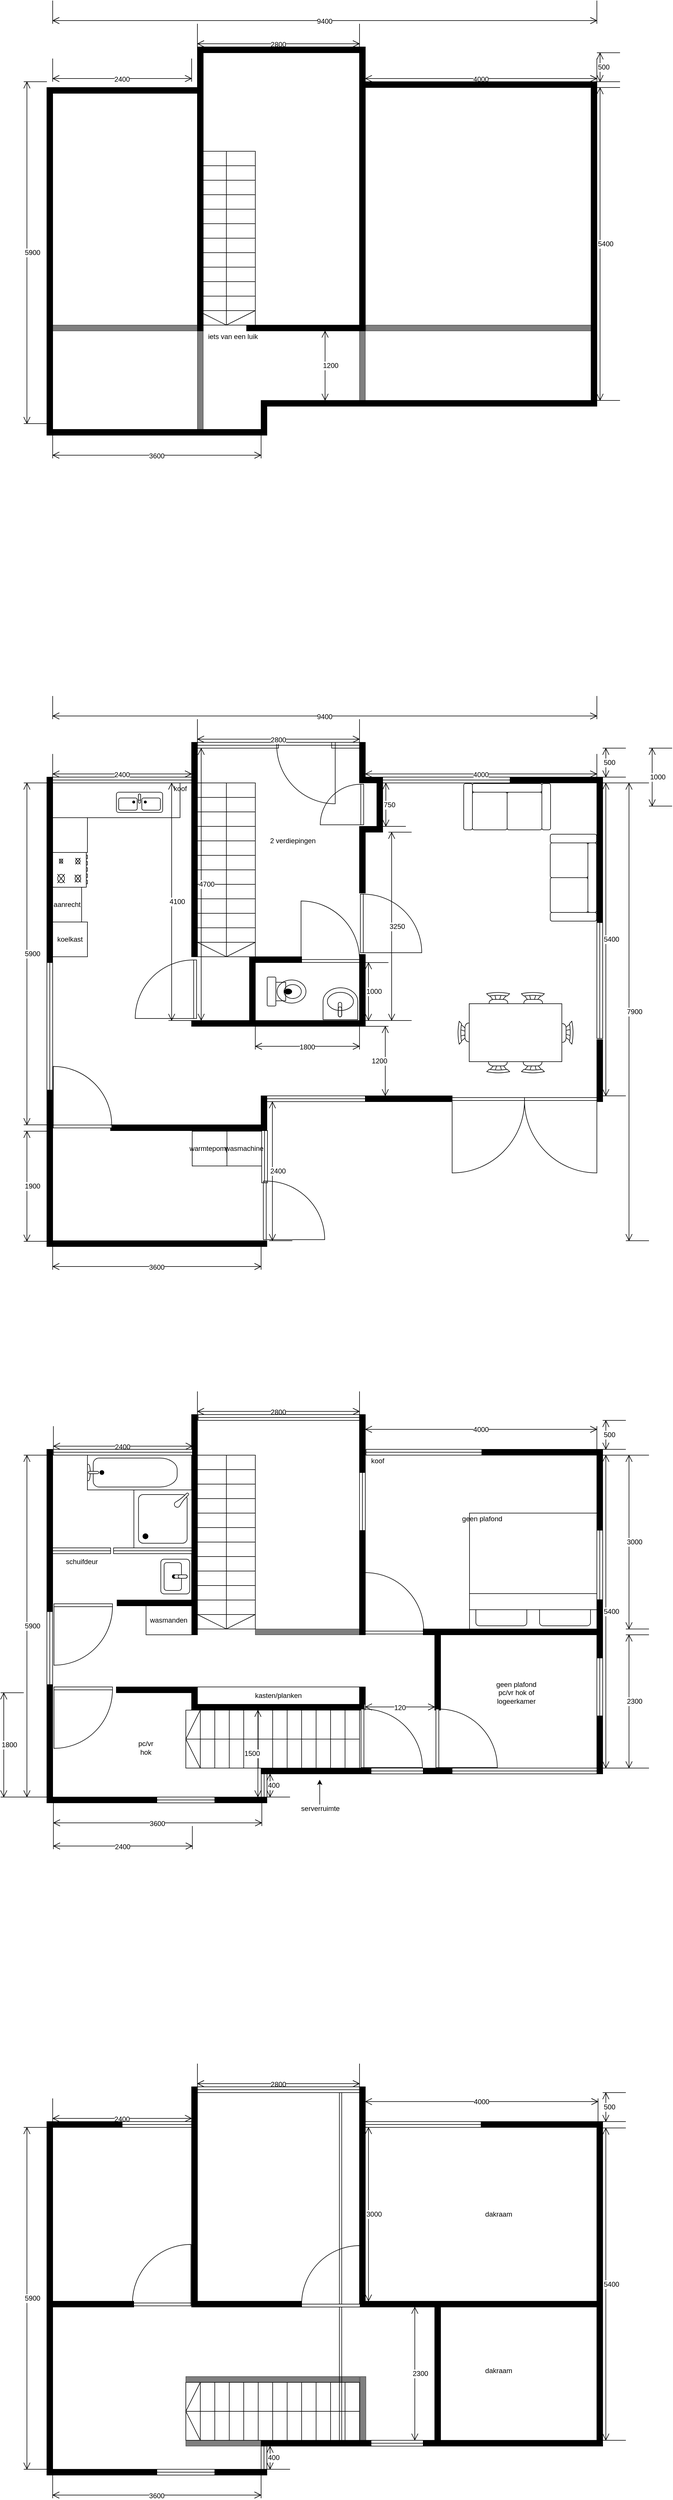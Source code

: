 <mxfile version="12.4.2" type="device" pages="1"><diagram name="Page-1" id="38b20595-45e3-9b7f-d5ca-b57f44c5b66d"><mxGraphModel dx="2062" dy="1190" grid="1" gridSize="10" guides="1" tooltips="1" connect="0" arrows="0" fold="1" page="1" pageScale="1" pageWidth="1654" pageHeight="1169" background="#ffffff" math="0" shadow="0"><root><mxCell id="0"/><mxCell id="1" parent="0"/><mxCell id="gJJ7Ahk2cmXZsZUWzISn-1" value="" style="verticalLabelPosition=bottom;html=1;verticalAlign=top;align=center;shape=mxgraph.floorplan.stairs;direction=west;" parent="1" vertex="1"><mxGeometry x="530" y="4110" width="300" height="100" as="geometry"/></mxCell><mxCell id="1JDMGnojku8wExI22cnZ-4" value="" style="verticalLabelPosition=bottom;html=1;verticalAlign=top;align=center;shape=mxgraph.floorplan.wall;fillColor=#000000;direction=south;" parent="1" vertex="1"><mxGeometry x="290" y="1340" width="10" height="320" as="geometry"/></mxCell><mxCell id="1JDMGnojku8wExI22cnZ-6" value="" style="verticalLabelPosition=bottom;html=1;verticalAlign=top;align=center;shape=mxgraph.floorplan.stairs;direction=south;fillColor=none;rotation=0;" parent="1" vertex="1"><mxGeometry x="550" y="1350" width="100" height="300" as="geometry"/></mxCell><mxCell id="1JDMGnojku8wExI22cnZ-8" value="" style="rounded=0;whiteSpace=wrap;html=1;fillColor=none;" parent="1" vertex="1"><mxGeometry x="300" y="1350" width="220" height="60" as="geometry"/></mxCell><mxCell id="1JDMGnojku8wExI22cnZ-10" value="koelkast" style="rounded=0;whiteSpace=wrap;html=1;fillColor=none;" parent="1" vertex="1"><mxGeometry x="300" y="1590" width="60" height="60" as="geometry"/></mxCell><mxCell id="1JDMGnojku8wExI22cnZ-11" value="aanrecht" style="rounded=0;whiteSpace=wrap;html=1;fillColor=none;" parent="1" vertex="1"><mxGeometry x="300" y="1530" width="50" height="60" as="geometry"/></mxCell><mxCell id="1JDMGnojku8wExI22cnZ-14" value="" style="verticalLabelPosition=bottom;html=1;verticalAlign=top;align=center;shape=mxgraph.floorplan.doorRight;aspect=fixed;fillColor=none;" parent="1" vertex="1"><mxGeometry x="687" y="1280" width="101" height="107.29" as="geometry"/></mxCell><UserObject label="2 verdiepingen" placeholders="1" name="Variable" id="1JDMGnojku8wExI22cnZ-18"><mxCell style="text;html=1;strokeColor=none;fillColor=none;align=center;verticalAlign=middle;whiteSpace=wrap;overflow=hidden;" parent="1" vertex="1"><mxGeometry x="670" y="1440" width="90" height="20" as="geometry"/></mxCell></UserObject><mxCell id="1JDMGnojku8wExI22cnZ-28" value="" style="verticalLabelPosition=bottom;html=1;verticalAlign=top;align=center;shape=mxgraph.floorplan.wallCorner;fillColor=#000000;direction=south;" parent="1" vertex="1"><mxGeometry x="1090" y="1340" width="160" height="250" as="geometry"/></mxCell><mxCell id="1JDMGnojku8wExI22cnZ-29" value="" style="verticalLabelPosition=bottom;html=1;verticalAlign=top;align=center;shape=mxgraph.floorplan.window;fillColor=none;" parent="1" vertex="1"><mxGeometry x="870" y="1340" width="220" height="10" as="geometry"/></mxCell><mxCell id="1JDMGnojku8wExI22cnZ-30" value="" style="verticalLabelPosition=bottom;html=1;verticalAlign=top;align=center;shape=mxgraph.floorplan.window;fillColor=none;" parent="1" vertex="1"><mxGeometry x="550" y="1280" width="140" height="10" as="geometry"/></mxCell><mxCell id="1JDMGnojku8wExI22cnZ-32" value="" style="verticalLabelPosition=bottom;html=1;verticalAlign=top;align=center;shape=mxgraph.floorplan.window;fillColor=none;" parent="1" vertex="1"><mxGeometry x="300" y="1340" width="240" height="10" as="geometry"/></mxCell><mxCell id="1JDMGnojku8wExI22cnZ-33" value="" style="verticalLabelPosition=bottom;html=1;verticalAlign=top;align=center;shape=mxgraph.floorplan.doorLeft;aspect=fixed;fillColor=none;rotation=-90;" parent="1" vertex="1"><mxGeometry x="834.5" y="1538.94" width="101" height="107.06" as="geometry"/></mxCell><mxCell id="1JDMGnojku8wExI22cnZ-53" value="" style="verticalLabelPosition=bottom;html=1;verticalAlign=top;align=center;shape=mxgraph.floorplan.sink_double;fillColor=none;" parent="1" vertex="1"><mxGeometry x="410" y="1366" width="80" height="35" as="geometry"/></mxCell><mxCell id="1JDMGnojku8wExI22cnZ-55" value="" style="verticalLabelPosition=bottom;html=1;verticalAlign=top;align=center;shape=mxgraph.floorplan.toilet;fillColor=none;rotation=-90;" parent="1" vertex="1"><mxGeometry x="679" y="1676.5" width="50" height="67" as="geometry"/></mxCell><mxCell id="1JDMGnojku8wExI22cnZ-57" value="" style="verticalLabelPosition=bottom;html=1;verticalAlign=top;align=center;shape=mxgraph.floorplan.wall;fillColor=#000000;direction=south;" parent="1" vertex="1"><mxGeometry x="830" y="1646" width="10" height="114" as="geometry"/></mxCell><mxCell id="1JDMGnojku8wExI22cnZ-59" value="" style="verticalLabelPosition=bottom;html=1;verticalAlign=top;align=center;shape=mxgraph.floorplan.doorRight;aspect=fixed;fillColor=none;rotation=-180;" parent="1" vertex="1"><mxGeometry x="729" y="1552.5" width="101" height="107.29" as="geometry"/></mxCell><mxCell id="1JDMGnojku8wExI22cnZ-61" value="" style="verticalLabelPosition=bottom;html=1;verticalAlign=top;align=center;shape=mxgraph.floorplan.sink_1;fillColor=none;rotation=180;" parent="1" vertex="1"><mxGeometry x="767" y="1703.5" width="60" height="55" as="geometry"/></mxCell><mxCell id="1JDMGnojku8wExI22cnZ-64" value="" style="verticalLabelPosition=bottom;html=1;verticalAlign=top;align=center;shape=mxgraph.floorplan.doorDouble;aspect=fixed;fillColor=none;" parent="1" vertex="1"><mxGeometry x="990" y="1893" width="250" height="133" as="geometry"/></mxCell><mxCell id="1JDMGnojku8wExI22cnZ-66" value="" style="verticalLabelPosition=bottom;html=1;verticalAlign=top;align=center;shape=mxgraph.floorplan.window;fillColor=none;" parent="1" vertex="1"><mxGeometry x="670" y="1890" width="170" height="10" as="geometry"/></mxCell><mxCell id="1JDMGnojku8wExI22cnZ-67" value="" style="verticalLabelPosition=bottom;html=1;verticalAlign=top;align=center;shape=mxgraph.floorplan.window;fillColor=none;" parent="1" vertex="1"><mxGeometry x="782" y="1280" width="48" height="10" as="geometry"/></mxCell><mxCell id="1JDMGnojku8wExI22cnZ-68" value="" style="verticalLabelPosition=bottom;html=1;verticalAlign=top;align=center;shape=mxgraph.floorplan.doorLeft;aspect=fixed;fillColor=none;rotation=-90;" parent="1" vertex="1"><mxGeometry x="667" y="2034" width="101" height="107.29" as="geometry"/></mxCell><mxCell id="1JDMGnojku8wExI22cnZ-70" value="" style="verticalLabelPosition=bottom;html=1;verticalAlign=top;align=center;shape=mxgraph.floorplan.window;fillColor=none;rotation=0;direction=south;" parent="1" vertex="1"><mxGeometry x="661" y="1950" width="10" height="90" as="geometry"/></mxCell><mxCell id="1JDMGnojku8wExI22cnZ-74" value="" style="verticalLabelPosition=bottom;html=1;verticalAlign=top;align=center;shape=mxgraph.floorplan.wall;fillColor=#000000;" parent="1" vertex="1"><mxGeometry x="400" y="1940" width="270" height="10" as="geometry"/></mxCell><mxCell id="1JDMGnojku8wExI22cnZ-80" value="" style="verticalLabelPosition=bottom;html=1;verticalAlign=top;align=center;shape=mxgraph.floorplan.window;fillColor=none;rotation=0;direction=south;" parent="1" vertex="1"><mxGeometry x="290" y="1658" width="10" height="227" as="geometry"/></mxCell><mxCell id="1JDMGnojku8wExI22cnZ-93" value="" style="verticalLabelPosition=bottom;html=1;verticalAlign=top;align=center;shape=mxgraph.floorplan.wallCorner;fillColor=#000000;direction=north;" parent="1" vertex="1"><mxGeometry x="290" y="1880" width="380" height="270" as="geometry"/></mxCell><mxCell id="1JDMGnojku8wExI22cnZ-94" value="" style="verticalLabelPosition=bottom;html=1;verticalAlign=top;align=center;shape=mxgraph.floorplan.window;fillColor=none;rotation=0;direction=south;" parent="1" vertex="1"><mxGeometry x="1240" y="1591" width="10" height="200" as="geometry"/></mxCell><mxCell id="1JDMGnojku8wExI22cnZ-95" value="" style="verticalLabelPosition=bottom;html=1;verticalAlign=top;align=center;shape=mxgraph.floorplan.wall;fillColor=#000000;direction=south;" parent="1" vertex="1"><mxGeometry x="1240" y="1793" width="10" height="107" as="geometry"/></mxCell><mxCell id="1JDMGnojku8wExI22cnZ-96" value="1200" style="shape=dimension;direction=north;whiteSpace=wrap;html=1;align=right;points=[];verticalAlign=middle;labelBackgroundColor=#ffffff;fillColor=none;" parent="1" vertex="1"><mxGeometry x="840" y="1770" width="40" height="120" as="geometry"/></mxCell><mxCell id="1JDMGnojku8wExI22cnZ-99" value="" style="verticalLabelPosition=bottom;html=1;verticalAlign=top;align=center;shape=mxgraph.floorplan.wall;fillColor=#000000;" parent="1" vertex="1"><mxGeometry x="840" y="1890" width="150" height="10" as="geometry"/></mxCell><mxCell id="1JDMGnojku8wExI22cnZ-100" value="" style="verticalLabelPosition=bottom;html=1;verticalAlign=top;align=center;shape=mxgraph.floorplan.wall;fillColor=#000000;direction=south;" parent="1" vertex="1"><mxGeometry x="660" y="1890" width="10" height="50" as="geometry"/></mxCell><mxCell id="1JDMGnojku8wExI22cnZ-106" value="2400" style="shape=dimension;whiteSpace=wrap;html=1;align=center;points=[];verticalAlign=bottom;spacingBottom=-5;labelBackgroundColor=#ffffff;fillColor=none;" parent="1" vertex="1"><mxGeometry x="300" y="1300" width="240" height="40" as="geometry"/></mxCell><mxCell id="1JDMGnojku8wExI22cnZ-107" value="2800" style="shape=dimension;whiteSpace=wrap;html=1;align=center;points=[];verticalAlign=bottom;spacingBottom=-5;labelBackgroundColor=#ffffff;fillColor=none;" parent="1" vertex="1"><mxGeometry x="550" y="1240" width="280" height="40" as="geometry"/></mxCell><mxCell id="1JDMGnojku8wExI22cnZ-108" value="9400" style="shape=dimension;whiteSpace=wrap;html=1;align=center;points=[];verticalAlign=bottom;spacingBottom=-5;labelBackgroundColor=#ffffff;fillColor=none;" parent="1" vertex="1"><mxGeometry x="300" width="940" height="40" as="geometry"/></mxCell><mxCell id="1JDMGnojku8wExI22cnZ-109" value="7900" style="shape=dimension;direction=south;whiteSpace=wrap;html=1;align=left;points=[];verticalAlign=middle;labelBackgroundColor=#ffffff;fillColor=none;" parent="1" vertex="1"><mxGeometry x="1290" y="1350" width="40" height="790" as="geometry"/></mxCell><mxCell id="1JDMGnojku8wExI22cnZ-111" value="5400" style="shape=dimension;direction=south;whiteSpace=wrap;html=1;align=left;points=[];verticalAlign=middle;labelBackgroundColor=#ffffff;fillColor=none;" parent="1" vertex="1"><mxGeometry x="1250" y="1350" width="40" height="540" as="geometry"/></mxCell><mxCell id="1JDMGnojku8wExI22cnZ-112" value="2400&lt;br&gt;" style="shape=dimension;direction=south;whiteSpace=wrap;html=1;align=left;points=[];verticalAlign=middle;labelBackgroundColor=#ffffff;fillColor=none;" parent="1" vertex="1"><mxGeometry x="674" y="1900" width="40" height="240" as="geometry"/></mxCell><mxCell id="1JDMGnojku8wExI22cnZ-113" value="500" style="shape=dimension;direction=south;whiteSpace=wrap;html=1;align=left;points=[];verticalAlign=middle;labelBackgroundColor=#ffffff;fillColor=none;" parent="1" vertex="1"><mxGeometry x="1250" y="1290" width="40" height="50" as="geometry"/></mxCell><mxCell id="sP8TrKM2C8Txnygdj8B0-2" value="4000" style="shape=dimension;direction=west;whiteSpace=wrap;html=1;align=center;points=[];verticalAlign=top;spacingTop=-8;labelBackgroundColor=#ffffff;fillColor=none;" parent="1" vertex="1"><mxGeometry x="840" y="2460" width="400" height="40" as="geometry"/></mxCell><mxCell id="sP8TrKM2C8Txnygdj8B0-3" value="2400" style="shape=dimension;whiteSpace=wrap;html=1;align=center;points=[];verticalAlign=bottom;spacingBottom=-5;labelBackgroundColor=#ffffff;fillColor=none;" parent="1" vertex="1"><mxGeometry x="301.25" y="2460" width="240" height="40" as="geometry"/></mxCell><mxCell id="sP8TrKM2C8Txnygdj8B0-4" value="2800" style="shape=dimension;whiteSpace=wrap;html=1;align=center;points=[];verticalAlign=bottom;spacingBottom=-5;labelBackgroundColor=#ffffff;fillColor=none;" parent="1" vertex="1"><mxGeometry x="550" y="2400" width="280" height="40" as="geometry"/></mxCell><mxCell id="sP8TrKM2C8Txnygdj8B0-5" value="500" style="shape=dimension;direction=south;whiteSpace=wrap;html=1;align=left;points=[];verticalAlign=middle;labelBackgroundColor=#ffffff;fillColor=none;" parent="1" vertex="1"><mxGeometry x="1250" y="2450" width="40" height="50" as="geometry"/></mxCell><mxCell id="sP8TrKM2C8Txnygdj8B0-6" value="" style="verticalLabelPosition=bottom;html=1;verticalAlign=top;align=center;shape=mxgraph.floorplan.window;" parent="1" vertex="1"><mxGeometry x="551.25" y="2440" width="280" height="10" as="geometry"/></mxCell><mxCell id="sP8TrKM2C8Txnygdj8B0-15" value="5400" style="shape=dimension;direction=south;whiteSpace=wrap;html=1;align=left;points=[];verticalAlign=middle;labelBackgroundColor=#ffffff;fillColor=none;" parent="1" vertex="1"><mxGeometry x="1250" y="2510" width="40" height="540" as="geometry"/></mxCell><mxCell id="sP8TrKM2C8Txnygdj8B0-16" value="" style="verticalLabelPosition=bottom;html=1;verticalAlign=top;align=center;shape=mxgraph.floorplan.wallCorner;fillColor=#000000;direction=north;" parent="1" vertex="1"><mxGeometry x="290" y="2905" width="190" height="205" as="geometry"/></mxCell><mxCell id="sP8TrKM2C8Txnygdj8B0-17" value="" style="verticalLabelPosition=bottom;html=1;verticalAlign=top;align=center;shape=mxgraph.floorplan.wallCorner;fillColor=#000000;direction=south;" parent="1" vertex="1"><mxGeometry x="1040" y="2500" width="210" height="140" as="geometry"/></mxCell><mxCell id="sP8TrKM2C8Txnygdj8B0-18" value="3600" style="shape=dimension;whiteSpace=wrap;html=1;align=center;points=[];verticalAlign=bottom;spacingBottom=-5;labelBackgroundColor=#ffffff;" parent="1" vertex="1"><mxGeometry x="300" y="2150" width="360" height="40" as="geometry"/></mxCell><mxCell id="sP8TrKM2C8Txnygdj8B0-19" value="3600" style="shape=dimension;whiteSpace=wrap;html=1;align=center;points=[];verticalAlign=bottom;spacingBottom=-5;labelBackgroundColor=#ffffff;" parent="1" vertex="1"><mxGeometry x="301.25" y="3110" width="360" height="40" as="geometry"/></mxCell><mxCell id="sP8TrKM2C8Txnygdj8B0-20" value="" style="verticalLabelPosition=bottom;html=1;verticalAlign=top;align=center;shape=mxgraph.floorplan.wall;fillColor=#000000;" parent="1" vertex="1"><mxGeometry x="660" y="3050" width="190" height="10" as="geometry"/></mxCell><mxCell id="sP8TrKM2C8Txnygdj8B0-22" value="" style="verticalLabelPosition=bottom;html=1;verticalAlign=top;align=center;shape=mxgraph.floorplan.wall;fillColor=#000000;direction=south;" parent="1" vertex="1"><mxGeometry x="830" y="2440" width="10" height="380" as="geometry"/></mxCell><mxCell id="sP8TrKM2C8Txnygdj8B0-23" value="" style="verticalLabelPosition=bottom;html=1;verticalAlign=top;align=center;shape=mxgraph.floorplan.wall;fillColor=#000000;direction=south;" parent="1" vertex="1"><mxGeometry x="540" y="2440" width="10" height="380" as="geometry"/></mxCell><mxCell id="sP8TrKM2C8Txnygdj8B0-25" value="" style="verticalLabelPosition=bottom;html=1;verticalAlign=top;align=center;shape=mxgraph.floorplan.window;" parent="1" vertex="1"><mxGeometry x="301.25" y="2500" width="240" height="10" as="geometry"/></mxCell><mxCell id="sP8TrKM2C8Txnygdj8B0-26" value="" style="verticalLabelPosition=bottom;html=1;verticalAlign=top;align=center;shape=mxgraph.floorplan.bathtub;" parent="1" vertex="1"><mxGeometry x="360" y="2510" width="180" height="60" as="geometry"/></mxCell><mxCell id="sP8TrKM2C8Txnygdj8B0-27" value="" style="verticalLabelPosition=bottom;html=1;verticalAlign=top;align=center;shape=mxgraph.floorplan.shower;rotation=0;direction=east;" parent="1" vertex="1"><mxGeometry x="440.25" y="2570" width="100" height="100" as="geometry"/></mxCell><mxCell id="sP8TrKM2C8Txnygdj8B0-28" value="" style="verticalLabelPosition=bottom;html=1;verticalAlign=top;align=center;shape=mxgraph.floorplan.doorLeft;aspect=fixed;" parent="1" vertex="1"><mxGeometry x="302.25" y="2766.5" width="101" height="107.29" as="geometry"/></mxCell><mxCell id="sP8TrKM2C8Txnygdj8B0-29" value="" style="verticalLabelPosition=bottom;html=1;verticalAlign=top;align=center;shape=mxgraph.floorplan.wall;fillColor=#000000;" parent="1" vertex="1"><mxGeometry x="411.25" y="2760" width="130" height="10" as="geometry"/></mxCell><mxCell id="sP8TrKM2C8Txnygdj8B0-30" value="" style="verticalLabelPosition=bottom;html=1;verticalAlign=top;align=center;shape=mxgraph.floorplan.chair;shadow=0;" parent="1" vertex="1"><mxGeometry x="1049.5" y="1711" width="40" height="52" as="geometry"/></mxCell><mxCell id="sP8TrKM2C8Txnygdj8B0-31" value="" style="verticalLabelPosition=bottom;html=1;verticalAlign=top;align=center;shape=mxgraph.floorplan.chair;shadow=0;direction=west;" parent="1" vertex="1"><mxGeometry x="1049.5" y="1799" width="40" height="52" as="geometry"/></mxCell><mxCell id="sP8TrKM2C8Txnygdj8B0-32" value="" style="verticalLabelPosition=bottom;html=1;verticalAlign=top;align=center;shape=mxgraph.floorplan.chair;shadow=0;direction=north;" parent="1" vertex="1"><mxGeometry x="999.5" y="1761" width="52" height="40" as="geometry"/></mxCell><mxCell id="sP8TrKM2C8Txnygdj8B0-33" value="" style="verticalLabelPosition=bottom;html=1;verticalAlign=top;align=center;shape=mxgraph.floorplan.chair;shadow=0;direction=south;" parent="1" vertex="1"><mxGeometry x="1147.5" y="1761" width="52" height="40" as="geometry"/></mxCell><mxCell id="sP8TrKM2C8Txnygdj8B0-34" value="" style="verticalLabelPosition=bottom;html=1;verticalAlign=top;align=center;shape=mxgraph.floorplan.chair;shadow=0;" parent="1" vertex="1"><mxGeometry x="1109.5" y="1711" width="40" height="52" as="geometry"/></mxCell><mxCell id="sP8TrKM2C8Txnygdj8B0-35" value="" style="verticalLabelPosition=bottom;html=1;verticalAlign=top;align=center;shape=mxgraph.floorplan.chair;shadow=0;direction=west;" parent="1" vertex="1"><mxGeometry x="1109.5" y="1799" width="40" height="52" as="geometry"/></mxCell><mxCell id="sP8TrKM2C8Txnygdj8B0-36" value="" style="shape=rect;shadow=0;" parent="1" vertex="1"><mxGeometry x="1019.5" y="1731" width="160" height="100" as="geometry"/></mxCell><mxCell id="sP8TrKM2C8Txnygdj8B0-40" value="" style="verticalLabelPosition=bottom;html=1;verticalAlign=top;align=center;shape=mxgraph.floorplan.doorRight;aspect=fixed;rotation=0;direction=west;" parent="1" vertex="1"><mxGeometry x="840" y="2711.35" width="101" height="107.29" as="geometry"/></mxCell><mxCell id="sP8TrKM2C8Txnygdj8B0-41" value="" style="verticalLabelPosition=bottom;html=1;verticalAlign=top;align=center;shape=mxgraph.floorplan.wall;fillColor=#000000;" parent="1" vertex="1"><mxGeometry x="940" y="2810" width="300" height="10" as="geometry"/></mxCell><mxCell id="sP8TrKM2C8Txnygdj8B0-42" value="" style="verticalLabelPosition=bottom;html=1;verticalAlign=top;align=center;shape=mxgraph.floorplan.stairs;rotation=0;direction=west;" parent="1" vertex="1"><mxGeometry x="530" y="2950" width="300" height="100" as="geometry"/></mxCell><mxCell id="sP8TrKM2C8Txnygdj8B0-43" value="" style="verticalLabelPosition=bottom;html=1;verticalAlign=top;align=center;shape=mxgraph.floorplan.wall;fillColor=#000000;direction=south;" parent="1" vertex="1"><mxGeometry x="960" y="2820" width="10" height="130" as="geometry"/></mxCell><mxCell id="sP8TrKM2C8Txnygdj8B0-44" value="" style="verticalLabelPosition=bottom;html=1;verticalAlign=top;align=center;shape=mxgraph.floorplan.doorLeft;aspect=fixed;rotation=0;direction=north;" parent="1" vertex="1"><mxGeometry x="962" y="2948.145" width="107.29" height="101" as="geometry"/></mxCell><mxCell id="sP8TrKM2C8Txnygdj8B0-45" value="1500" style="shape=dimension;direction=north;whiteSpace=wrap;html=1;align=right;points=[];verticalAlign=middle;labelBackgroundColor=#ffffff;fillColor=none;" parent="1" vertex="1"><mxGeometry x="620" y="2950" width="40" height="150" as="geometry"/></mxCell><mxCell id="sP8TrKM2C8Txnygdj8B0-47" value="" style="verticalLabelPosition=bottom;html=1;verticalAlign=top;align=center;shape=mxgraph.floorplan.wall;fillColor=#000000;" parent="1" vertex="1"><mxGeometry x="540" y="2940" width="298" height="10" as="geometry"/></mxCell><mxCell id="sP8TrKM2C8Txnygdj8B0-48" value="" style="verticalLabelPosition=bottom;html=1;verticalAlign=top;align=center;shape=mxgraph.floorplan.wall;fillColor=#000000;opacity=50;" parent="1" vertex="1"><mxGeometry x="650" y="2810" width="180" height="10" as="geometry"/></mxCell><mxCell id="sP8TrKM2C8Txnygdj8B0-49" value="" style="verticalLabelPosition=bottom;html=1;verticalAlign=top;align=center;shape=mxgraph.floorplan.wall;fillColor=#000000;direction=south;" parent="1" vertex="1"><mxGeometry x="830" y="2910" width="10" height="30" as="geometry"/></mxCell><mxCell id="sP8TrKM2C8Txnygdj8B0-53" value="" style="verticalLabelPosition=bottom;html=1;verticalAlign=top;align=center;shape=mxgraph.floorplan.wall;fillColor=#000000;direction=south;" parent="1" vertex="1"><mxGeometry x="540" y="2910" width="10" height="30" as="geometry"/></mxCell><mxCell id="sP8TrKM2C8Txnygdj8B0-54" value="" style="verticalLabelPosition=bottom;html=1;verticalAlign=top;align=center;shape=mxgraph.floorplan.doorLeft;aspect=fixed;rotation=0;" parent="1" vertex="1"><mxGeometry x="302.25" y="2910" width="101" height="107.29" as="geometry"/></mxCell><mxCell id="sP8TrKM2C8Txnygdj8B0-55" value="" style="verticalLabelPosition=bottom;html=1;verticalAlign=top;align=center;shape=mxgraph.floorplan.wall;fillColor=#000000;" parent="1" vertex="1"><mxGeometry x="410" y="2910" width="130" height="10" as="geometry"/></mxCell><mxCell id="sP8TrKM2C8Txnygdj8B0-57" value="" style="verticalLabelPosition=bottom;html=1;verticalAlign=top;align=center;shape=mxgraph.floorplan.window;rotation=0;direction=south;" parent="1" vertex="1"><mxGeometry x="290" y="2776" width="10" height="130" as="geometry"/></mxCell><mxCell id="sP8TrKM2C8Txnygdj8B0-59" value="" style="verticalLabelPosition=bottom;html=1;verticalAlign=top;align=center;shape=mxgraph.floorplan.wall;fillColor=#000000;direction=south;" parent="1" vertex="1"><mxGeometry x="290" y="2500" width="10" height="280" as="geometry"/></mxCell><mxCell id="sP8TrKM2C8Txnygdj8B0-60" value="" style="verticalLabelPosition=bottom;html=1;verticalAlign=top;align=center;shape=mxgraph.floorplan.couch;rotation=90;" parent="1" vertex="1"><mxGeometry x="1124.5" y="1473.5" width="150" height="80" as="geometry"/></mxCell><mxCell id="sP8TrKM2C8Txnygdj8B0-61" value="" style="verticalLabelPosition=bottom;html=1;verticalAlign=top;align=center;shape=mxgraph.floorplan.couch;" parent="1" vertex="1"><mxGeometry x="1010" y="1351" width="150" height="80" as="geometry"/></mxCell><mxCell id="sP8TrKM2C8Txnygdj8B0-62" value="" style="verticalLabelPosition=bottom;html=1;verticalAlign=top;align=center;shape=mxgraph.floorplan.window;" parent="1" vertex="1"><mxGeometry x="990" y="3050" width="250" height="10" as="geometry"/></mxCell><mxCell id="sP8TrKM2C8Txnygdj8B0-63" value="" style="verticalLabelPosition=bottom;html=1;verticalAlign=top;align=center;shape=mxgraph.floorplan.window;" parent="1" vertex="1"><mxGeometry x="841.25" y="2500" width="200" height="10" as="geometry"/></mxCell><mxCell id="sP8TrKM2C8Txnygdj8B0-64" value="" style="verticalLabelPosition=bottom;html=1;verticalAlign=top;align=center;shape=mxgraph.floorplan.window;rotation=0;direction=south;" parent="1" vertex="1"><mxGeometry x="1240" y="2639.5" width="10" height="120" as="geometry"/></mxCell><mxCell id="sP8TrKM2C8Txnygdj8B0-67" value="" style="verticalLabelPosition=bottom;html=1;verticalAlign=top;align=center;shape=mxgraph.floorplan.wall;fillColor=#000000;direction=south;" parent="1" vertex="1"><mxGeometry x="1240" y="2760" width="10" height="100" as="geometry"/></mxCell><mxCell id="sP8TrKM2C8Txnygdj8B0-68" value="" style="verticalLabelPosition=bottom;html=1;verticalAlign=top;align=center;shape=mxgraph.floorplan.window;rotation=0;direction=south;" parent="1" vertex="1"><mxGeometry x="1240" y="2860" width="10" height="100" as="geometry"/></mxCell><mxCell id="sP8TrKM2C8Txnygdj8B0-69" value="" style="verticalLabelPosition=bottom;html=1;verticalAlign=top;align=center;shape=mxgraph.floorplan.wall;fillColor=#000000;direction=south;" parent="1" vertex="1"><mxGeometry x="1240" y="2960" width="10" height="100" as="geometry"/></mxCell><mxCell id="sP8TrKM2C8Txnygdj8B0-70" value="" style="verticalLabelPosition=bottom;html=1;verticalAlign=top;align=center;shape=mxgraph.floorplan.window;" parent="1" vertex="1"><mxGeometry x="480" y="3100" width="100" height="10" as="geometry"/></mxCell><mxCell id="sP8TrKM2C8Txnygdj8B0-71" value="" style="verticalLabelPosition=bottom;html=1;verticalAlign=top;align=center;shape=mxgraph.floorplan.wall;fillColor=#000000;" parent="1" vertex="1"><mxGeometry x="580" y="3100" width="90" height="10" as="geometry"/></mxCell><mxCell id="sP8TrKM2C8Txnygdj8B0-72" value="3250" style="shape=dimension;direction=south;whiteSpace=wrap;html=1;align=left;points=[];verticalAlign=middle;labelBackgroundColor=#ffffff;" parent="1" vertex="1"><mxGeometry x="880" y="1435" width="40" height="325" as="geometry"/></mxCell><mxCell id="sP8TrKM2C8Txnygdj8B0-74" value="geen plafond&lt;br&gt;pc/vr hok of logeerkamer" style="text;html=1;strokeColor=none;fillColor=none;align=center;verticalAlign=middle;whiteSpace=wrap;rounded=0;" parent="1" vertex="1"><mxGeometry x="1061.25" y="2910" width="80" height="20" as="geometry"/></mxCell><mxCell id="sP8TrKM2C8Txnygdj8B0-75" value="" style="verticalLabelPosition=bottom;html=1;verticalAlign=top;align=center;shape=mxgraph.floorplan.window;" parent="1" vertex="1"><mxGeometry x="850" y="3050" width="90" height="10" as="geometry"/></mxCell><mxCell id="sP8TrKM2C8Txnygdj8B0-76" value="" style="verticalLabelPosition=bottom;html=1;verticalAlign=top;align=center;shape=mxgraph.floorplan.wall;fillColor=#000000;" parent="1" vertex="1"><mxGeometry x="940" y="3050" width="50" height="10" as="geometry"/></mxCell><mxCell id="IbmZmfyxVNW0542c8ekG-2" value="1800" style="shape=dimension;direction=south;whiteSpace=wrap;html=1;align=left;points=[];verticalAlign=middle;labelBackgroundColor=#ffffff" parent="1" vertex="1"><mxGeometry x="210" y="2920" width="40" height="180" as="geometry"/></mxCell><mxCell id="IbmZmfyxVNW0542c8ekG-3" value="5900" style="shape=dimension;direction=south;whiteSpace=wrap;html=1;align=left;points=[];verticalAlign=middle;labelBackgroundColor=#ffffff" parent="1" vertex="1"><mxGeometry x="250" y="2510" width="40" height="590" as="geometry"/></mxCell><mxCell id="IbmZmfyxVNW0542c8ekG-5" value="3000" style="shape=dimension;direction=south;whiteSpace=wrap;html=1;align=left;points=[];verticalAlign=middle;labelBackgroundColor=#ffffff" parent="1" vertex="1"><mxGeometry x="1290" y="2510" width="40" height="300" as="geometry"/></mxCell><mxCell id="IbmZmfyxVNW0542c8ekG-7" value="2300" style="shape=dimension;direction=south;whiteSpace=wrap;html=1;align=left;points=[];verticalAlign=middle;labelBackgroundColor=#ffffff" parent="1" vertex="1"><mxGeometry x="1290" y="2820" width="40" height="230" as="geometry"/></mxCell><mxCell id="xeFQ0IzpVUKrTytv1c_--26" value="4000" style="shape=dimension;direction=west;whiteSpace=wrap;html=1;align=center;points=[];verticalAlign=top;spacingTop=-8;labelBackgroundColor=#ffffff;fillColor=none;" parent="1" vertex="1"><mxGeometry x="840" y="3620" width="402" height="40" as="geometry"/></mxCell><mxCell id="xeFQ0IzpVUKrTytv1c_--27" value="2400" style="shape=dimension;whiteSpace=wrap;html=1;align=center;points=[];verticalAlign=bottom;spacingBottom=-5;labelBackgroundColor=#ffffff;fillColor=none;" parent="1" vertex="1"><mxGeometry x="300" y="3620" width="240" height="40" as="geometry"/></mxCell><mxCell id="xeFQ0IzpVUKrTytv1c_--28" value="2800" style="shape=dimension;whiteSpace=wrap;html=1;align=center;points=[];verticalAlign=bottom;spacingBottom=-5;labelBackgroundColor=#ffffff;fillColor=none;" parent="1" vertex="1"><mxGeometry x="550" y="3560" width="280" height="40" as="geometry"/></mxCell><mxCell id="xeFQ0IzpVUKrTytv1c_--29" value="500" style="shape=dimension;direction=south;whiteSpace=wrap;html=1;align=left;points=[];verticalAlign=middle;labelBackgroundColor=#ffffff;fillColor=none;" parent="1" vertex="1"><mxGeometry x="1250" y="3610" width="40" height="50" as="geometry"/></mxCell><mxCell id="xeFQ0IzpVUKrTytv1c_--31" value="5400" style="shape=dimension;direction=south;whiteSpace=wrap;html=1;align=left;points=[];verticalAlign=middle;labelBackgroundColor=#ffffff;fillColor=none;" parent="1" vertex="1"><mxGeometry x="1250" y="3671" width="40" height="539" as="geometry"/></mxCell><mxCell id="xeFQ0IzpVUKrTytv1c_--32" value="" style="verticalLabelPosition=bottom;html=1;verticalAlign=top;align=center;shape=mxgraph.floorplan.wallCorner;fillColor=#000000;direction=north;" parent="1" vertex="1"><mxGeometry x="290" y="3660" width="380" height="610" as="geometry"/></mxCell><mxCell id="xeFQ0IzpVUKrTytv1c_--33" value="" style="verticalLabelPosition=bottom;html=1;verticalAlign=top;align=center;shape=mxgraph.floorplan.wallCorner;fillColor=#000000;direction=south;" parent="1" vertex="1"><mxGeometry x="1040" y="3660" width="210" height="560" as="geometry"/></mxCell><mxCell id="xeFQ0IzpVUKrTytv1c_--34" value="3600" style="shape=dimension;whiteSpace=wrap;html=1;align=center;points=[];verticalAlign=bottom;spacingBottom=-5;labelBackgroundColor=#ffffff;" parent="1" vertex="1"><mxGeometry x="300" y="4270" width="360" height="40" as="geometry"/></mxCell><mxCell id="xeFQ0IzpVUKrTytv1c_--35" value="" style="verticalLabelPosition=bottom;html=1;verticalAlign=top;align=center;shape=mxgraph.floorplan.wall;fillColor=#000000;" parent="1" vertex="1"><mxGeometry x="940" y="4210" width="300" height="10" as="geometry"/></mxCell><mxCell id="xeFQ0IzpVUKrTytv1c_--37" value="" style="verticalLabelPosition=bottom;html=1;verticalAlign=top;align=center;shape=mxgraph.floorplan.wall;fillColor=#000000;direction=south;" parent="1" vertex="1"><mxGeometry x="830" y="3600" width="10" height="380" as="geometry"/></mxCell><mxCell id="xeFQ0IzpVUKrTytv1c_--38" value="" style="verticalLabelPosition=bottom;html=1;verticalAlign=top;align=center;shape=mxgraph.floorplan.wall;fillColor=#000000;direction=south;" parent="1" vertex="1"><mxGeometry x="540" y="3600" width="10" height="70" as="geometry"/></mxCell><mxCell id="xeFQ0IzpVUKrTytv1c_--40" value="" style="verticalLabelPosition=bottom;html=1;verticalAlign=top;align=center;shape=mxgraph.floorplan.wall;fillColor=#000000;" parent="1" vertex="1"><mxGeometry x="840" y="3970" width="400" height="10" as="geometry"/></mxCell><mxCell id="xeFQ0IzpVUKrTytv1c_--41" value="" style="verticalLabelPosition=bottom;html=1;verticalAlign=top;align=center;shape=mxgraph.floorplan.wall;fillColor=#000000;direction=south;" parent="1" vertex="1"><mxGeometry x="960" y="3980" width="10" height="230" as="geometry"/></mxCell><mxCell id="xeFQ0IzpVUKrTytv1c_--59" value="5900" style="shape=dimension;direction=south;whiteSpace=wrap;html=1;align=left;points=[];verticalAlign=middle;labelBackgroundColor=#ffffff" parent="1" vertex="1"><mxGeometry x="250" y="3670" width="40" height="590" as="geometry"/></mxCell><mxCell id="xeFQ0IzpVUKrTytv1c_--60" value="" style="verticalLabelPosition=bottom;html=1;verticalAlign=top;align=center;shape=mxgraph.floorplan.wall;fillColor=#000000;" parent="1" vertex="1"><mxGeometry x="300" y="3660" width="120" height="10" as="geometry"/></mxCell><mxCell id="hM4PGoBQlx-VZWZ7HCmP-1" value="" style="verticalLabelPosition=bottom;html=1;verticalAlign=top;align=center;shape=mxgraph.floorplan.window;rotation=90;" parent="1" vertex="1"><mxGeometry x="645.25" y="3075" width="40" height="10" as="geometry"/></mxCell><mxCell id="hM4PGoBQlx-VZWZ7HCmP-2" value="" style="verticalLabelPosition=bottom;html=1;verticalAlign=top;align=center;shape=mxgraph.floorplan.bed_double;rotation=180;" parent="1" vertex="1"><mxGeometry x="1020" y="2610" width="220" height="200" as="geometry"/></mxCell><mxCell id="sP8TrKM2C8Txnygdj8B0-73" value="geen plafond" style="text;html=1;strokeColor=none;fillColor=none;align=center;verticalAlign=middle;whiteSpace=wrap;rounded=0;" parent="1" vertex="1"><mxGeometry x="1002.25" y="2610" width="80" height="20" as="geometry"/></mxCell><mxCell id="hM4PGoBQlx-VZWZ7HCmP-3" value="2400" style="shape=dimension;whiteSpace=wrap;html=1;align=center;points=[];verticalAlign=bottom;spacingBottom=-5;labelBackgroundColor=#ffffff" parent="1" vertex="1"><mxGeometry x="301.25" y="3150" width="240" height="40" as="geometry"/></mxCell><mxCell id="hM4PGoBQlx-VZWZ7HCmP-4" value="1900" style="shape=dimension;direction=south;whiteSpace=wrap;html=1;align=left;points=[];verticalAlign=middle;labelBackgroundColor=#ffffff" parent="1" vertex="1"><mxGeometry x="250" y="1951" width="40" height="190" as="geometry"/></mxCell><mxCell id="hM4PGoBQlx-VZWZ7HCmP-5" value="5900" style="shape=dimension;direction=south;whiteSpace=wrap;html=1;align=left;points=[];verticalAlign=middle;labelBackgroundColor=#ffffff" parent="1" vertex="1"><mxGeometry x="250" y="1350" width="40" height="590" as="geometry"/></mxCell><mxCell id="hM4PGoBQlx-VZWZ7HCmP-7" value="4000" style="shape=dimension;whiteSpace=wrap;html=1;align=center;points=[];verticalAlign=bottom;spacingBottom=-5;labelBackgroundColor=#ffffff" parent="1" vertex="1"><mxGeometry x="840" y="1300" width="400" height="40" as="geometry"/></mxCell><mxCell id="hM4PGoBQlx-VZWZ7HCmP-8" value="warmtepomp" style="rounded=0;whiteSpace=wrap;html=1;" parent="1" vertex="1"><mxGeometry x="541" y="1951" width="60" height="60" as="geometry"/></mxCell><mxCell id="hM4PGoBQlx-VZWZ7HCmP-9" value="kasten/planken" style="rounded=0;whiteSpace=wrap;html=1;" parent="1" vertex="1"><mxGeometry x="550" y="2910" width="280" height="30" as="geometry"/></mxCell><mxCell id="hM4PGoBQlx-VZWZ7HCmP-10" value="pc/vr hok" style="text;html=1;strokeColor=none;fillColor=none;align=center;verticalAlign=middle;whiteSpace=wrap;rounded=0;" parent="1" vertex="1"><mxGeometry x="441.25" y="3005" width="40" height="20" as="geometry"/></mxCell><mxCell id="hM4PGoBQlx-VZWZ7HCmP-16" value="" style="shape=link;html=1;" parent="1" edge="1"><mxGeometry width="50" height="50" relative="1" as="geometry"><mxPoint x="797.25" y="4210" as="sourcePoint"/><mxPoint x="797.25" y="3610" as="targetPoint"/></mxGeometry></mxCell><mxCell id="hM4PGoBQlx-VZWZ7HCmP-18" value="wasmanden" style="rounded=0;whiteSpace=wrap;html=1;" parent="1" vertex="1"><mxGeometry x="461.25" y="2770" width="79" height="50" as="geometry"/></mxCell><mxCell id="hM4PGoBQlx-VZWZ7HCmP-19" value="2300" style="shape=dimension;direction=south;whiteSpace=wrap;html=1;align=left;points=[];verticalAlign=middle;labelBackgroundColor=#ffffff" parent="1" vertex="1"><mxGeometry x="920" y="3980" width="40" height="230" as="geometry"/></mxCell><mxCell id="hM4PGoBQlx-VZWZ7HCmP-20" value="400" style="shape=dimension;direction=south;whiteSpace=wrap;html=1;align=left;points=[];verticalAlign=middle;labelBackgroundColor=#ffffff" parent="1" vertex="1"><mxGeometry x="670" y="4220" width="40" height="40" as="geometry"/></mxCell><mxCell id="hM4PGoBQlx-VZWZ7HCmP-22" value="wasmachine" style="rounded=0;whiteSpace=wrap;html=1;" parent="1" vertex="1"><mxGeometry x="601" y="1951" width="60" height="60" as="geometry"/></mxCell><mxCell id="hM4PGoBQlx-VZWZ7HCmP-23" value="3000" style="shape=dimension;direction=south;whiteSpace=wrap;html=1;align=left;points=[];verticalAlign=middle;labelBackgroundColor=#ffffff" parent="1" vertex="1"><mxGeometry x="840" y="3670" width="40" height="300" as="geometry"/></mxCell><mxCell id="hM4PGoBQlx-VZWZ7HCmP-24" value="" style="verticalLabelPosition=bottom;html=1;verticalAlign=top;align=center;shape=mxgraph.floorplan.doorLeft;aspect=fixed;rotation=0;direction=north;" parent="1" vertex="1"><mxGeometry x="832.605" y="2948.145" width="107.29" height="101" as="geometry"/></mxCell><mxCell id="R7zZlX7x2dT4ssKR2r70-1" value="" style="verticalLabelPosition=bottom;html=1;verticalAlign=top;align=center;shape=mxgraph.floorplan.range_1;rotation=-90;" parent="1" vertex="1"><mxGeometry x="300" y="1470" width="60" height="60" as="geometry"/></mxCell><mxCell id="R7zZlX7x2dT4ssKR2r70-6" value="" style="rounded=0;whiteSpace=wrap;html=1;" parent="1" vertex="1"><mxGeometry x="300" y="1410" width="60" height="60" as="geometry"/></mxCell><mxCell id="R7zZlX7x2dT4ssKR2r70-7" value="120" style="shape=dimension;whiteSpace=wrap;html=1;align=center;points=[];verticalAlign=bottom;spacingBottom=-5;labelBackgroundColor=#ffffff" parent="1" vertex="1"><mxGeometry x="840" y="2910" width="120" height="40" as="geometry"/></mxCell><mxCell id="R7zZlX7x2dT4ssKR2r70-10" value="" style="verticalLabelPosition=bottom;html=1;verticalAlign=top;align=center;shape=mxgraph.floorplan.wall;fillColor=#000000;direction=south;" parent="1" vertex="1"><mxGeometry x="640" y="1660" width="10" height="100" as="geometry"/></mxCell><mxCell id="R7zZlX7x2dT4ssKR2r70-11" value="" style="verticalLabelPosition=bottom;html=1;verticalAlign=top;align=center;shape=mxgraph.floorplan.wall;fillColor=#000000;" parent="1" vertex="1"><mxGeometry x="640" y="1650" width="90" height="10" as="geometry"/></mxCell><mxCell id="R7zZlX7x2dT4ssKR2r70-12" value="" style="endArrow=classic;html=1;spacingBottom=0;spacingTop=0;" parent="1" edge="1"><mxGeometry width="50" height="50" relative="1" as="geometry"><mxPoint x="761.25" y="3120" as="sourcePoint"/><mxPoint x="761.25" y="3070" as="targetPoint"/></mxGeometry></mxCell><mxCell id="R7zZlX7x2dT4ssKR2r70-13" value="serverruimte" style="text;html=1;align=center;verticalAlign=middle;resizable=0;points=[];;labelBackgroundColor=#ffffff;" parent="R7zZlX7x2dT4ssKR2r70-12" vertex="1" connectable="0"><mxGeometry x="-0.127" relative="1" as="geometry"><mxPoint y="22" as="offset"/></mxGeometry></mxCell><mxCell id="R7zZlX7x2dT4ssKR2r70-14" value="1800" style="shape=dimension;whiteSpace=wrap;html=1;align=center;points=[];verticalAlign=bottom;spacingBottom=-5;labelBackgroundColor=#ffffff" parent="1" vertex="1"><mxGeometry x="650" y="1770" width="180" height="40" as="geometry"/></mxCell><mxCell id="4CZSlRJd1DRqNNeBmAG6-1" value="" style="verticalLabelPosition=bottom;html=1;verticalAlign=top;align=center;shape=mxgraph.floorplan.wallCorner;fillColor=#000000;direction=north" parent="1" vertex="1"><mxGeometry x="830" y="1280" width="40" height="70" as="geometry"/></mxCell><mxCell id="4CZSlRJd1DRqNNeBmAG6-2" value="" style="verticalLabelPosition=bottom;html=1;verticalAlign=top;align=center;shape=mxgraph.floorplan.wallCorner;fillColor=#000000;" parent="1" vertex="1"><mxGeometry x="830" y="1425" width="40" height="115" as="geometry"/></mxCell><mxCell id="4CZSlRJd1DRqNNeBmAG6-3" value="" style="verticalLabelPosition=bottom;html=1;verticalAlign=top;align=center;shape=mxgraph.floorplan.wall;fillColor=#000000;direction=south;" parent="1" vertex="1"><mxGeometry x="860" y="1351" width="10" height="75" as="geometry"/></mxCell><mxCell id="4CZSlRJd1DRqNNeBmAG6-4" value="" style="verticalLabelPosition=bottom;html=1;verticalAlign=top;align=center;shape=mxgraph.floorplan.doorRight;aspect=fixed;rotation=90;" parent="1" vertex="1"><mxGeometry x="765" y="1350" width="70" height="74.38" as="geometry"/></mxCell><mxCell id="4CZSlRJd1DRqNNeBmAG6-5" value="750" style="shape=dimension;direction=south;whiteSpace=wrap;html=1;align=left;points=[];verticalAlign=middle;labelBackgroundColor=#ffffff" parent="1" vertex="1"><mxGeometry x="870" y="1350" width="40" height="75" as="geometry"/></mxCell><mxCell id="4CZSlRJd1DRqNNeBmAG6-6" value="" style="verticalLabelPosition=bottom;html=1;verticalAlign=top;align=center;shape=mxgraph.floorplan.sink_2;rotation=90;" parent="1" vertex="1"><mxGeometry x="481.75" y="2694.5" width="60" height="50" as="geometry"/></mxCell><mxCell id="4CZSlRJd1DRqNNeBmAG6-8" value="" style="verticalLabelPosition=bottom;html=1;verticalAlign=top;align=center;shape=mxgraph.floorplan.window;" parent="1" vertex="1"><mxGeometry x="405.25" y="2670" width="135" height="10" as="geometry"/></mxCell><mxCell id="4CZSlRJd1DRqNNeBmAG6-14" value="1000" style="shape=dimension;direction=south;whiteSpace=wrap;html=1;align=left;points=[];verticalAlign=middle;labelBackgroundColor=#ffffff" parent="1" vertex="1"><mxGeometry x="1330" y="1290" width="40" height="100" as="geometry"/></mxCell><mxCell id="4CZSlRJd1DRqNNeBmAG6-20" value="schuifdeur" style="verticalLabelPosition=bottom;html=1;verticalAlign=top;align=center;shape=mxgraph.floorplan.window;" parent="1" vertex="1"><mxGeometry x="300" y="2670" width="100" height="10" as="geometry"/></mxCell><mxCell id="4CZSlRJd1DRqNNeBmAG6-22" value="1000" style="shape=dimension;direction=south;whiteSpace=wrap;html=1;align=left;points=[];verticalAlign=middle;labelBackgroundColor=#ffffff" parent="1" vertex="1"><mxGeometry x="840" y="1660" width="40" height="100" as="geometry"/></mxCell><mxCell id="lc3VPAMdnU29DgxmA_Du-4" value="" style="verticalLabelPosition=bottom;html=1;verticalAlign=top;align=center;shape=mxgraph.floorplan.wall;fillColor=#000000;" parent="1" vertex="1"><mxGeometry x="540" y="3970" width="190" height="10" as="geometry"/></mxCell><mxCell id="lc3VPAMdnU29DgxmA_Du-5" value="" style="verticalLabelPosition=bottom;html=1;verticalAlign=top;align=center;shape=mxgraph.floorplan.doorLeft;aspect=fixed;direction=west;" parent="1" vertex="1"><mxGeometry x="730" y="3872.69" width="101" height="107.31" as="geometry"/></mxCell><mxCell id="lc3VPAMdnU29DgxmA_Du-7" value="" style="verticalLabelPosition=bottom;html=1;verticalAlign=top;align=center;shape=mxgraph.floorplan.window;rotation=0;direction=south;" parent="1" vertex="1"><mxGeometry x="660" y="4220" width="10" height="40" as="geometry"/></mxCell><mxCell id="48epGGn2gwM2C3tV-0hQ-3" value="" style="verticalLabelPosition=bottom;html=1;verticalAlign=top;align=center;shape=mxgraph.floorplan.window;" parent="1" vertex="1"><mxGeometry x="850" y="4210" width="90" height="10" as="geometry"/></mxCell><mxCell id="48epGGn2gwM2C3tV-0hQ-4" value="" style="verticalLabelPosition=bottom;html=1;verticalAlign=top;align=center;shape=mxgraph.floorplan.wall;fillColor=#000000;" parent="1" vertex="1"><mxGeometry x="660" y="4210" width="190" height="10" as="geometry"/></mxCell><mxCell id="48epGGn2gwM2C3tV-0hQ-10" value="9400" style="shape=dimension;whiteSpace=wrap;html=1;align=center;points=[];verticalAlign=bottom;spacingBottom=-5;labelBackgroundColor=#ffffff;fillColor=none;" parent="1" vertex="1"><mxGeometry x="300" y="1200" width="940" height="40" as="geometry"/></mxCell><mxCell id="48epGGn2gwM2C3tV-0hQ-11" value="5900" style="shape=dimension;direction=south;whiteSpace=wrap;html=1;align=left;points=[];verticalAlign=middle;labelBackgroundColor=#ffffff" parent="1" vertex="1"><mxGeometry x="250" y="140" width="40" height="590" as="geometry"/></mxCell><mxCell id="48epGGn2gwM2C3tV-0hQ-14" value="2800" style="shape=dimension;whiteSpace=wrap;html=1;align=center;points=[];verticalAlign=bottom;spacingBottom=-5;labelBackgroundColor=#ffffff;fillColor=none;" parent="1" vertex="1"><mxGeometry x="550" y="40" width="280" height="40" as="geometry"/></mxCell><mxCell id="48epGGn2gwM2C3tV-0hQ-15" value="2400" style="shape=dimension;whiteSpace=wrap;html=1;align=center;points=[];verticalAlign=bottom;spacingBottom=-5;labelBackgroundColor=#ffffff;fillColor=none;" parent="1" vertex="1"><mxGeometry x="300" y="100" width="240" height="40" as="geometry"/></mxCell><mxCell id="48epGGn2gwM2C3tV-0hQ-16" value="4000" style="shape=dimension;whiteSpace=wrap;html=1;align=center;points=[];verticalAlign=bottom;spacingBottom=-5;labelBackgroundColor=#ffffff" parent="1" vertex="1"><mxGeometry x="840" y="100" width="400" height="40" as="geometry"/></mxCell><mxCell id="48epGGn2gwM2C3tV-0hQ-17" value="500" style="shape=dimension;direction=south;whiteSpace=wrap;html=1;align=left;points=[];verticalAlign=middle;labelBackgroundColor=#ffffff;fillColor=none;" parent="1" vertex="1"><mxGeometry x="1240" y="90" width="40" height="50" as="geometry"/></mxCell><mxCell id="48epGGn2gwM2C3tV-0hQ-19" value="" style="verticalLabelPosition=bottom;html=1;verticalAlign=top;align=center;shape=mxgraph.floorplan.wallCorner;fillColor=#000000;" parent="1" vertex="1"><mxGeometry x="290" y="150" width="260" height="600" as="geometry"/></mxCell><mxCell id="48epGGn2gwM2C3tV-0hQ-20" value="" style="verticalLabelPosition=bottom;html=1;verticalAlign=top;align=center;shape=mxgraph.floorplan.wallCorner;fillColor=#000000;direction=west" parent="1" vertex="1"><mxGeometry x="290" y="690" width="380" height="60" as="geometry"/></mxCell><mxCell id="48epGGn2gwM2C3tV-0hQ-21" value="3600" style="shape=dimension;whiteSpace=wrap;html=1;align=center;points=[];verticalAlign=bottom;spacingBottom=-5;labelBackgroundColor=#ffffff;" parent="1" vertex="1"><mxGeometry x="300" y="750" width="360" height="40" as="geometry"/></mxCell><mxCell id="48epGGn2gwM2C3tV-0hQ-23" value="5400" style="shape=dimension;direction=south;whiteSpace=wrap;html=1;align=left;points=[];verticalAlign=middle;labelBackgroundColor=#ffffff;fillColor=none;" parent="1" vertex="1"><mxGeometry x="1240" y="150" width="40" height="540" as="geometry"/></mxCell><mxCell id="48epGGn2gwM2C3tV-0hQ-24" value="" style="verticalLabelPosition=bottom;html=1;verticalAlign=top;align=center;shape=mxgraph.floorplan.wallCorner;fillColor=#000000;direction=south;" parent="1" vertex="1"><mxGeometry x="840" y="140" width="400" height="550" as="geometry"/></mxCell><mxCell id="48epGGn2gwM2C3tV-0hQ-25" value="" style="verticalLabelPosition=bottom;html=1;verticalAlign=top;align=center;shape=mxgraph.floorplan.wall;fillColor=#000000;" parent="1" vertex="1"><mxGeometry x="670" y="690" width="570" height="10" as="geometry"/></mxCell><mxCell id="48epGGn2gwM2C3tV-0hQ-27" value="1200" style="shape=dimension;direction=south;whiteSpace=wrap;html=1;align=left;points=[];verticalAlign=middle;labelBackgroundColor=#ffffff" parent="1" vertex="1"><mxGeometry x="765" y="570" width="40" height="120" as="geometry"/></mxCell><mxCell id="48epGGn2gwM2C3tV-0hQ-30" value="" style="verticalLabelPosition=bottom;html=1;verticalAlign=top;align=center;shape=mxgraph.floorplan.window;" parent="1" vertex="1"><mxGeometry x="840" y="3660" width="200" height="10" as="geometry"/></mxCell><mxCell id="48epGGn2gwM2C3tV-0hQ-31" value="" style="verticalLabelPosition=bottom;html=1;verticalAlign=top;align=center;shape=mxgraph.floorplan.window;direction=south;" parent="1" vertex="1"><mxGeometry x="830" y="2540" width="10" height="100" as="geometry"/></mxCell><mxCell id="48epGGn2gwM2C3tV-0hQ-32" value="" style="verticalLabelPosition=bottom;html=1;verticalAlign=top;align=center;shape=mxgraph.floorplan.wall;fillColor=#000000;direction=south;" parent="1" vertex="1"><mxGeometry x="540" y="1280" width="10" height="370" as="geometry"/></mxCell><mxCell id="48epGGn2gwM2C3tV-0hQ-34" value="" style="verticalLabelPosition=bottom;html=1;verticalAlign=top;align=center;shape=mxgraph.floorplan.doorRight;aspect=fixed;direction=south;" parent="1" vertex="1"><mxGeometry x="441.245" y="1655.495" width="107.31" height="101" as="geometry"/></mxCell><mxCell id="48epGGn2gwM2C3tV-0hQ-35" value="" style="verticalLabelPosition=bottom;html=1;verticalAlign=top;align=center;shape=mxgraph.floorplan.wall;fillColor=#000000;" parent="1" vertex="1"><mxGeometry x="540" y="1760" width="300" height="10" as="geometry"/></mxCell><mxCell id="48epGGn2gwM2C3tV-0hQ-38" value="400" style="shape=dimension;direction=south;whiteSpace=wrap;html=1;align=left;points=[];verticalAlign=middle;labelBackgroundColor=#ffffff" parent="1" vertex="1"><mxGeometry x="670" y="3060" width="40" height="40" as="geometry"/></mxCell><mxCell id="48epGGn2gwM2C3tV-0hQ-39" value="" style="verticalLabelPosition=bottom;html=1;verticalAlign=top;align=center;shape=mxgraph.floorplan.stairs;direction=south;fillColor=none;rotation=0;" parent="1" vertex="1"><mxGeometry x="550" y="2510" width="100" height="300" as="geometry"/></mxCell><mxCell id="48epGGn2gwM2C3tV-0hQ-41" value="" style="verticalLabelPosition=bottom;html=1;verticalAlign=top;align=center;shape=mxgraph.floorplan.stairs;direction=south;fillColor=none;rotation=0;" parent="1" vertex="1"><mxGeometry x="550" y="260" width="100" height="300" as="geometry"/></mxCell><mxCell id="48epGGn2gwM2C3tV-0hQ-42" value="4100" style="shape=dimension;direction=south;whiteSpace=wrap;html=1;align=left;points=[];verticalAlign=middle;labelBackgroundColor=#ffffff" parent="1" vertex="1"><mxGeometry x="500" y="1350" width="40" height="410" as="geometry"/></mxCell><mxCell id="48epGGn2gwM2C3tV-0hQ-43" value="4700" style="shape=dimension;direction=south;whiteSpace=wrap;html=1;align=left;points=[];verticalAlign=middle;labelBackgroundColor=#ffffff" parent="1" vertex="1"><mxGeometry x="551" y="1290" width="40" height="470" as="geometry"/></mxCell><mxCell id="Y1x2idbvW-vtI_xwKuMM-7" value="" style="verticalLabelPosition=bottom;html=1;verticalAlign=top;align=center;shape=mxgraph.floorplan.wall;fillColor=#000000;direction=south;" parent="1" vertex="1"><mxGeometry x="830" y="90" width="10" height="470" as="geometry"/></mxCell><mxCell id="Y1x2idbvW-vtI_xwKuMM-12" value="" style="verticalLabelPosition=bottom;html=1;verticalAlign=top;align=center;shape=mxgraph.floorplan.wallCorner;fillColor=#000000;" parent="1" vertex="1"><mxGeometry x="550" y="80" width="290" height="490" as="geometry"/></mxCell><mxCell id="Y1x2idbvW-vtI_xwKuMM-13" value="" style="verticalLabelPosition=bottom;html=1;verticalAlign=top;align=center;shape=mxgraph.floorplan.wall;fillColor=#000000;" parent="1" vertex="1"><mxGeometry x="635" y="560" width="205" height="10" as="geometry"/></mxCell><mxCell id="LO4SK7g3koOp2pU05fCW-1" value="" style="verticalLabelPosition=bottom;html=1;verticalAlign=top;align=center;shape=mxgraph.floorplan.wall;fillColor=#000000;opacity=50;" parent="1" vertex="1"><mxGeometry x="530" y="4100" width="300" height="10" as="geometry"/></mxCell><mxCell id="LO4SK7g3koOp2pU05fCW-2" value="" style="verticalLabelPosition=bottom;html=1;verticalAlign=top;align=center;shape=mxgraph.floorplan.wall;fillColor=#000000;direction=south;opacity=50;" parent="1" vertex="1"><mxGeometry x="831" y="4100" width="10" height="110" as="geometry"/></mxCell><mxCell id="LO4SK7g3koOp2pU05fCW-3" value="" style="verticalLabelPosition=bottom;html=1;verticalAlign=top;align=center;shape=mxgraph.floorplan.wall;fillColor=#000000;opacity=50;" parent="1" vertex="1"><mxGeometry x="530" y="4210" width="130" height="10" as="geometry"/></mxCell><mxCell id="LO4SK7g3koOp2pU05fCW-5" value="" style="verticalLabelPosition=bottom;html=1;verticalAlign=top;align=center;shape=mxgraph.floorplan.doorRight;aspect=fixed;direction=west;" parent="1" vertex="1"><mxGeometry x="301" y="1838" width="101" height="107.31" as="geometry"/></mxCell><mxCell id="LO4SK7g3koOp2pU05fCW-6" value="" style="verticalLabelPosition=bottom;html=1;verticalAlign=top;align=center;shape=mxgraph.floorplan.window;" parent="1" vertex="1"><mxGeometry x="480" y="4260" width="100" height="10" as="geometry"/></mxCell><mxCell id="LO4SK7g3koOp2pU05fCW-7" value="" style="verticalLabelPosition=bottom;html=1;verticalAlign=top;align=center;shape=mxgraph.floorplan.wall;fillColor=#000000;direction=south;opacity=50;" parent="1" vertex="1"><mxGeometry x="550" y="570" width="10" height="170" as="geometry"/></mxCell><mxCell id="LO4SK7g3koOp2pU05fCW-8" value="" style="verticalLabelPosition=bottom;html=1;verticalAlign=top;align=center;shape=mxgraph.floorplan.wall;fillColor=#000000;direction=south;opacity=50;" parent="1" vertex="1"><mxGeometry x="830" y="570" width="10" height="120" as="geometry"/></mxCell><mxCell id="LO4SK7g3koOp2pU05fCW-9" value="" style="verticalLabelPosition=bottom;html=1;verticalAlign=top;align=center;shape=mxgraph.floorplan.wall;fillColor=#000000;opacity=50;" parent="1" vertex="1"><mxGeometry x="300" y="560" width="250" height="10" as="geometry"/></mxCell><mxCell id="LO4SK7g3koOp2pU05fCW-10" value="" style="verticalLabelPosition=bottom;html=1;verticalAlign=top;align=center;shape=mxgraph.floorplan.wall;fillColor=#000000;opacity=50;" parent="1" vertex="1"><mxGeometry x="841" y="560" width="389" height="10" as="geometry"/></mxCell><mxCell id="LO4SK7g3koOp2pU05fCW-11" value="iets van een luik" style="text;html=1;align=center;verticalAlign=middle;resizable=0;points=[];;autosize=1;" parent="1" vertex="1"><mxGeometry x="561" y="570" width="100" height="20" as="geometry"/></mxCell><mxCell id="LO4SK7g3koOp2pU05fCW-13" value="" style="verticalLabelPosition=bottom;html=1;verticalAlign=top;align=center;shape=mxgraph.floorplan.wall;fillColor=#000000;direction=south;" parent="1" vertex="1"><mxGeometry x="540" y="3670" width="10" height="300" as="geometry"/></mxCell><mxCell id="LO4SK7g3koOp2pU05fCW-15" value="" style="verticalLabelPosition=bottom;html=1;verticalAlign=top;align=center;shape=mxgraph.floorplan.doorLeft;aspect=fixed;direction=west;" parent="1" vertex="1"><mxGeometry x="437.75" y="3870.69" width="101" height="107.31" as="geometry"/></mxCell><mxCell id="LO4SK7g3koOp2pU05fCW-16" value="" style="verticalLabelPosition=bottom;html=1;verticalAlign=top;align=center;shape=mxgraph.floorplan.wall;fillColor=#000000;" parent="1" vertex="1"><mxGeometry x="300" y="3970" width="140" height="10" as="geometry"/></mxCell><mxCell id="LO4SK7g3koOp2pU05fCW-17" value="" style="verticalLabelPosition=bottom;html=1;verticalAlign=top;align=center;shape=mxgraph.floorplan.window;" parent="1" vertex="1"><mxGeometry x="420" y="3660" width="120" height="10" as="geometry"/></mxCell><mxCell id="LO4SK7g3koOp2pU05fCW-18" value="" style="verticalLabelPosition=bottom;html=1;verticalAlign=top;align=center;shape=mxgraph.floorplan.window;" parent="1" vertex="1"><mxGeometry x="550" y="3600" width="280" height="10" as="geometry"/></mxCell><mxCell id="LO4SK7g3koOp2pU05fCW-19" value="dakraam" style="text;html=1;align=center;verticalAlign=middle;resizable=0;points=[];;autosize=1;" parent="1" vertex="1"><mxGeometry x="1040" y="3810" width="60" height="20" as="geometry"/></mxCell><mxCell id="LO4SK7g3koOp2pU05fCW-20" value="dakraam" style="text;html=1;align=center;verticalAlign=middle;resizable=0;points=[];;autosize=1;" parent="1" vertex="1"><mxGeometry x="1040" y="4080" width="60" height="20" as="geometry"/></mxCell><mxCell id="6R_5siPDQL6_xCXnQHrv-5" value="koof" style="text;html=1;align=center;verticalAlign=middle;resizable=0;points=[];;autosize=1;" vertex="1" parent="1"><mxGeometry x="841.25" y="2510" width="40" height="20" as="geometry"/></mxCell><mxCell id="6R_5siPDQL6_xCXnQHrv-6" value="koof" style="text;html=1;align=center;verticalAlign=middle;resizable=0;points=[];;autosize=1;" vertex="1" parent="1"><mxGeometry x="500" y="1350" width="40" height="20" as="geometry"/></mxCell></root></mxGraphModel></diagram></mxfile>